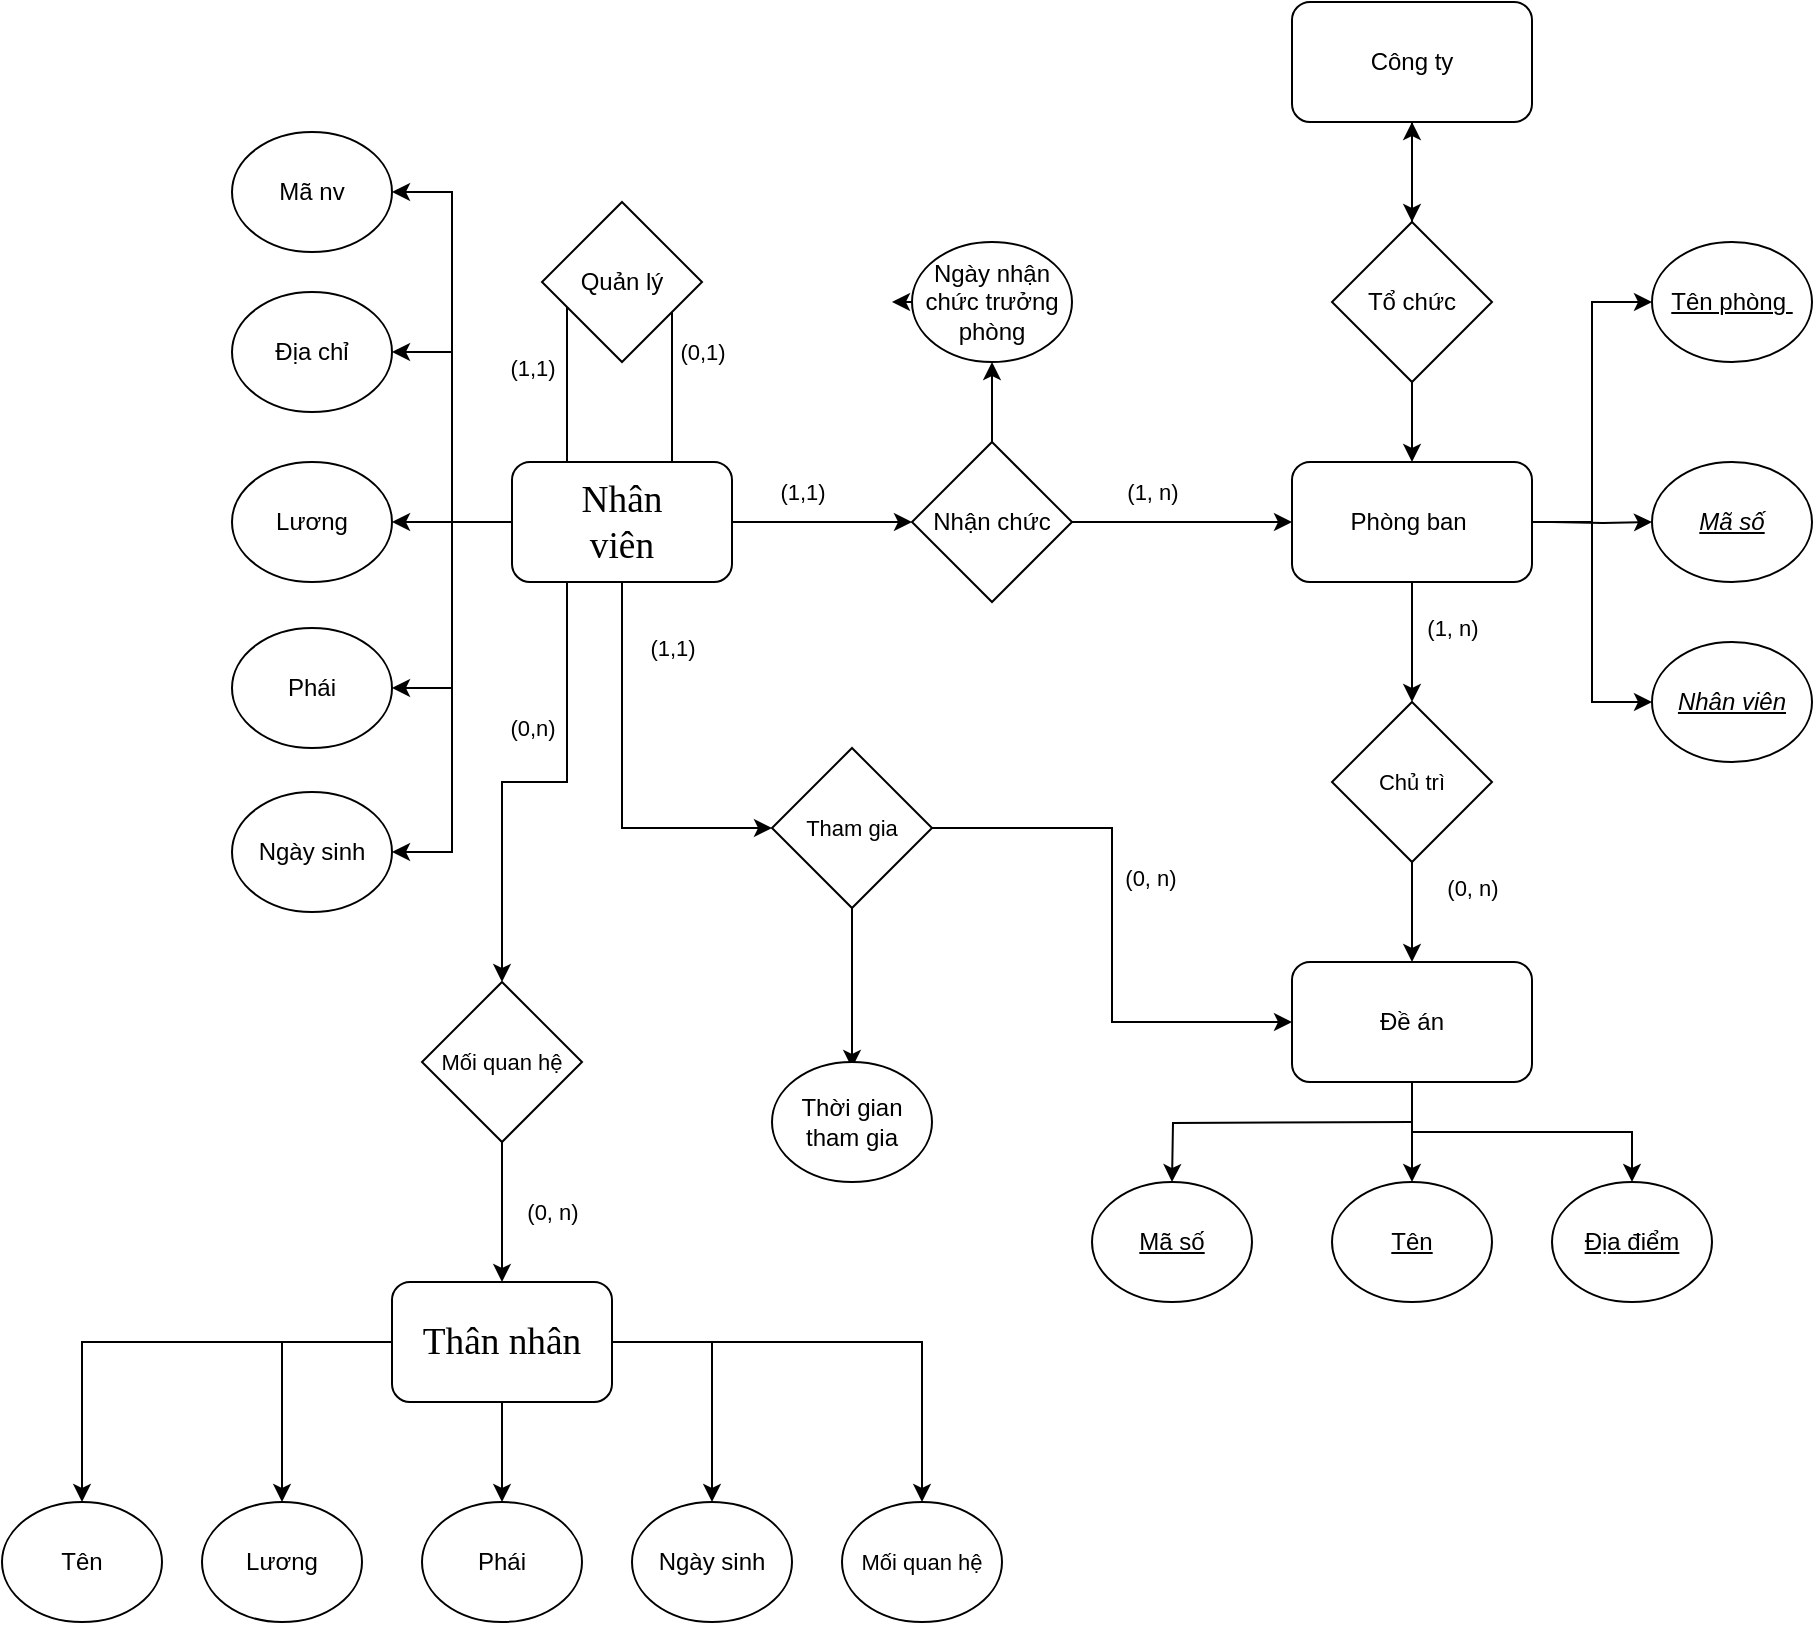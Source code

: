 <mxfile version="28.2.3">
  <diagram id="C5RBs43oDa-KdzZeNtuy" name="Page-1">
    <mxGraphModel dx="2564" dy="878" grid="1" gridSize="10" guides="1" tooltips="1" connect="1" arrows="1" fold="1" page="1" pageScale="1" pageWidth="827" pageHeight="1169" math="0" shadow="0">
      <root>
        <mxCell id="WIyWlLk6GJQsqaUBKTNV-0" />
        <mxCell id="WIyWlLk6GJQsqaUBKTNV-1" parent="WIyWlLk6GJQsqaUBKTNV-0" />
        <mxCell id="ZmpBna1umY-bwQ5UeYMQ-10" value="" style="edgeStyle=orthogonalEdgeStyle;rounded=0;orthogonalLoop=1;jettySize=auto;html=1;" edge="1" parent="WIyWlLk6GJQsqaUBKTNV-1" target="ZmpBna1umY-bwQ5UeYMQ-7">
          <mxGeometry relative="1" as="geometry">
            <mxPoint x="640" y="300" as="sourcePoint" />
          </mxGeometry>
        </mxCell>
        <mxCell id="ZmpBna1umY-bwQ5UeYMQ-11" style="edgeStyle=orthogonalEdgeStyle;rounded=0;orthogonalLoop=1;jettySize=auto;html=1;entryX=0;entryY=0.5;entryDx=0;entryDy=0;" edge="1" parent="WIyWlLk6GJQsqaUBKTNV-1" source="ZmpBna1umY-bwQ5UeYMQ-0" target="ZmpBna1umY-bwQ5UeYMQ-6">
          <mxGeometry relative="1" as="geometry" />
        </mxCell>
        <mxCell id="ZmpBna1umY-bwQ5UeYMQ-12" style="edgeStyle=orthogonalEdgeStyle;rounded=0;orthogonalLoop=1;jettySize=auto;html=1;entryX=0;entryY=0.5;entryDx=0;entryDy=0;" edge="1" parent="WIyWlLk6GJQsqaUBKTNV-1" source="ZmpBna1umY-bwQ5UeYMQ-0" target="ZmpBna1umY-bwQ5UeYMQ-8">
          <mxGeometry relative="1" as="geometry" />
        </mxCell>
        <mxCell id="ZmpBna1umY-bwQ5UeYMQ-34" style="edgeStyle=orthogonalEdgeStyle;shape=connector;rounded=0;orthogonalLoop=1;jettySize=auto;html=1;strokeColor=default;align=center;verticalAlign=middle;fontFamily=Helvetica;fontSize=11;fontColor=default;labelBackgroundColor=default;endArrow=classic;" edge="1" parent="WIyWlLk6GJQsqaUBKTNV-1" source="ZmpBna1umY-bwQ5UeYMQ-0">
          <mxGeometry relative="1" as="geometry">
            <mxPoint x="570" y="390" as="targetPoint" />
          </mxGeometry>
        </mxCell>
        <mxCell id="ZmpBna1umY-bwQ5UeYMQ-0" value="Phòng ban&amp;nbsp;" style="rounded=1;whiteSpace=wrap;html=1;" vertex="1" parent="WIyWlLk6GJQsqaUBKTNV-1">
          <mxGeometry x="510" y="270" width="120" height="60" as="geometry" />
        </mxCell>
        <mxCell id="ZmpBna1umY-bwQ5UeYMQ-42" value="" style="edgeStyle=orthogonalEdgeStyle;shape=connector;rounded=0;orthogonalLoop=1;jettySize=auto;html=1;strokeColor=default;align=center;verticalAlign=middle;fontFamily=Helvetica;fontSize=11;fontColor=default;labelBackgroundColor=default;endArrow=classic;" edge="1" parent="WIyWlLk6GJQsqaUBKTNV-1" source="ZmpBna1umY-bwQ5UeYMQ-1" target="ZmpBna1umY-bwQ5UeYMQ-39">
          <mxGeometry relative="1" as="geometry">
            <Array as="points">
              <mxPoint x="570" y="610" />
              <mxPoint x="570" y="610" />
            </Array>
          </mxGeometry>
        </mxCell>
        <mxCell id="ZmpBna1umY-bwQ5UeYMQ-45" style="edgeStyle=orthogonalEdgeStyle;shape=connector;rounded=0;orthogonalLoop=1;jettySize=auto;html=1;exitX=0.5;exitY=1;exitDx=0;exitDy=0;strokeColor=default;align=center;verticalAlign=middle;fontFamily=Helvetica;fontSize=11;fontColor=default;labelBackgroundColor=default;endArrow=classic;" edge="1" parent="WIyWlLk6GJQsqaUBKTNV-1" source="ZmpBna1umY-bwQ5UeYMQ-1" target="ZmpBna1umY-bwQ5UeYMQ-41">
          <mxGeometry relative="1" as="geometry" />
        </mxCell>
        <mxCell id="ZmpBna1umY-bwQ5UeYMQ-46" style="edgeStyle=orthogonalEdgeStyle;shape=connector;rounded=0;orthogonalLoop=1;jettySize=auto;html=1;strokeColor=default;align=center;verticalAlign=middle;fontFamily=Helvetica;fontSize=11;fontColor=default;labelBackgroundColor=default;endArrow=classic;" edge="1" parent="WIyWlLk6GJQsqaUBKTNV-1">
          <mxGeometry relative="1" as="geometry">
            <mxPoint x="450" y="630" as="targetPoint" />
            <mxPoint x="570" y="600" as="sourcePoint" />
          </mxGeometry>
        </mxCell>
        <mxCell id="ZmpBna1umY-bwQ5UeYMQ-1" value="Đề án" style="rounded=1;whiteSpace=wrap;html=1;" vertex="1" parent="WIyWlLk6GJQsqaUBKTNV-1">
          <mxGeometry x="510" y="520" width="120" height="60" as="geometry" />
        </mxCell>
        <mxCell id="ZmpBna1umY-bwQ5UeYMQ-15" style="edgeStyle=orthogonalEdgeStyle;rounded=0;orthogonalLoop=1;jettySize=auto;html=1;" edge="1" parent="WIyWlLk6GJQsqaUBKTNV-1" source="ZmpBna1umY-bwQ5UeYMQ-2" target="ZmpBna1umY-bwQ5UeYMQ-14">
          <mxGeometry relative="1" as="geometry" />
        </mxCell>
        <mxCell id="ZmpBna1umY-bwQ5UeYMQ-52" value="" style="edgeStyle=orthogonalEdgeStyle;shape=connector;rounded=0;orthogonalLoop=1;jettySize=auto;html=1;strokeColor=default;align=center;verticalAlign=middle;fontFamily=Helvetica;fontSize=11;fontColor=default;labelBackgroundColor=default;endArrow=classic;" edge="1" parent="WIyWlLk6GJQsqaUBKTNV-1" source="ZmpBna1umY-bwQ5UeYMQ-2" target="ZmpBna1umY-bwQ5UeYMQ-49">
          <mxGeometry relative="1" as="geometry" />
        </mxCell>
        <mxCell id="ZmpBna1umY-bwQ5UeYMQ-53" style="edgeStyle=orthogonalEdgeStyle;shape=connector;rounded=0;orthogonalLoop=1;jettySize=auto;html=1;entryX=1;entryY=0.5;entryDx=0;entryDy=0;strokeColor=default;align=center;verticalAlign=middle;fontFamily=Helvetica;fontSize=11;fontColor=default;labelBackgroundColor=default;endArrow=classic;" edge="1" parent="WIyWlLk6GJQsqaUBKTNV-1" source="ZmpBna1umY-bwQ5UeYMQ-2" target="ZmpBna1umY-bwQ5UeYMQ-48">
          <mxGeometry relative="1" as="geometry" />
        </mxCell>
        <mxCell id="ZmpBna1umY-bwQ5UeYMQ-54" style="edgeStyle=orthogonalEdgeStyle;shape=connector;rounded=0;orthogonalLoop=1;jettySize=auto;html=1;entryX=1;entryY=0.5;entryDx=0;entryDy=0;strokeColor=default;align=center;verticalAlign=middle;fontFamily=Helvetica;fontSize=11;fontColor=default;labelBackgroundColor=default;endArrow=classic;" edge="1" parent="WIyWlLk6GJQsqaUBKTNV-1" source="ZmpBna1umY-bwQ5UeYMQ-2" target="ZmpBna1umY-bwQ5UeYMQ-50">
          <mxGeometry relative="1" as="geometry" />
        </mxCell>
        <mxCell id="ZmpBna1umY-bwQ5UeYMQ-55" style="edgeStyle=orthogonalEdgeStyle;shape=connector;rounded=0;orthogonalLoop=1;jettySize=auto;html=1;entryX=1;entryY=0.5;entryDx=0;entryDy=0;strokeColor=default;align=center;verticalAlign=middle;fontFamily=Helvetica;fontSize=11;fontColor=default;labelBackgroundColor=default;endArrow=classic;" edge="1" parent="WIyWlLk6GJQsqaUBKTNV-1" source="ZmpBna1umY-bwQ5UeYMQ-2" target="ZmpBna1umY-bwQ5UeYMQ-47">
          <mxGeometry relative="1" as="geometry" />
        </mxCell>
        <mxCell id="ZmpBna1umY-bwQ5UeYMQ-56" style="edgeStyle=orthogonalEdgeStyle;shape=connector;rounded=0;orthogonalLoop=1;jettySize=auto;html=1;entryX=1;entryY=0.5;entryDx=0;entryDy=0;strokeColor=default;align=center;verticalAlign=middle;fontFamily=Helvetica;fontSize=11;fontColor=default;labelBackgroundColor=default;endArrow=classic;" edge="1" parent="WIyWlLk6GJQsqaUBKTNV-1" source="ZmpBna1umY-bwQ5UeYMQ-2" target="ZmpBna1umY-bwQ5UeYMQ-51">
          <mxGeometry relative="1" as="geometry" />
        </mxCell>
        <mxCell id="ZmpBna1umY-bwQ5UeYMQ-59" style="edgeStyle=orthogonalEdgeStyle;shape=connector;rounded=0;orthogonalLoop=1;jettySize=auto;html=1;entryX=0;entryY=0.5;entryDx=0;entryDy=0;strokeColor=default;align=center;verticalAlign=middle;fontFamily=Helvetica;fontSize=11;fontColor=default;labelBackgroundColor=default;endArrow=classic;" edge="1" parent="WIyWlLk6GJQsqaUBKTNV-1" source="ZmpBna1umY-bwQ5UeYMQ-2" target="ZmpBna1umY-bwQ5UeYMQ-58">
          <mxGeometry relative="1" as="geometry">
            <Array as="points">
              <mxPoint x="175" y="453" />
            </Array>
          </mxGeometry>
        </mxCell>
        <mxCell id="ZmpBna1umY-bwQ5UeYMQ-70" style="edgeStyle=orthogonalEdgeStyle;shape=connector;rounded=0;orthogonalLoop=1;jettySize=auto;html=1;entryX=0;entryY=0.5;entryDx=0;entryDy=0;strokeColor=default;align=center;verticalAlign=middle;fontFamily=Helvetica;fontSize=11;fontColor=default;labelBackgroundColor=default;endArrow=classic;exitX=0.25;exitY=0;exitDx=0;exitDy=0;" edge="1" parent="WIyWlLk6GJQsqaUBKTNV-1" source="ZmpBna1umY-bwQ5UeYMQ-2" target="ZmpBna1umY-bwQ5UeYMQ-68">
          <mxGeometry relative="1" as="geometry">
            <Array as="points">
              <mxPoint x="147" y="180" />
            </Array>
          </mxGeometry>
        </mxCell>
        <mxCell id="ZmpBna1umY-bwQ5UeYMQ-73" style="edgeStyle=orthogonalEdgeStyle;shape=connector;rounded=0;orthogonalLoop=1;jettySize=auto;html=1;entryX=1;entryY=0.5;entryDx=0;entryDy=0;strokeColor=default;align=center;verticalAlign=middle;fontFamily=Helvetica;fontSize=11;fontColor=default;labelBackgroundColor=default;endArrow=classic;" edge="1" parent="WIyWlLk6GJQsqaUBKTNV-1" source="ZmpBna1umY-bwQ5UeYMQ-2" target="ZmpBna1umY-bwQ5UeYMQ-68">
          <mxGeometry relative="1" as="geometry">
            <Array as="points">
              <mxPoint x="200" y="180" />
            </Array>
          </mxGeometry>
        </mxCell>
        <mxCell id="ZmpBna1umY-bwQ5UeYMQ-80" style="edgeStyle=orthogonalEdgeStyle;shape=connector;rounded=0;orthogonalLoop=1;jettySize=auto;html=1;exitX=0.25;exitY=1;exitDx=0;exitDy=0;entryX=0.5;entryY=0;entryDx=0;entryDy=0;strokeColor=default;align=center;verticalAlign=middle;fontFamily=Helvetica;fontSize=11;fontColor=default;labelBackgroundColor=default;endArrow=classic;" edge="1" parent="WIyWlLk6GJQsqaUBKTNV-1" source="ZmpBna1umY-bwQ5UeYMQ-2" target="ZmpBna1umY-bwQ5UeYMQ-79">
          <mxGeometry relative="1" as="geometry" />
        </mxCell>
        <mxCell id="ZmpBna1umY-bwQ5UeYMQ-2" value="&lt;span style=&quot;font-family: &amp;quot;Times New Roman&amp;quot;, serif; font-size: 18.667px;&quot;&gt;Nhân&lt;/span&gt;&lt;br style=&quot;font-family: &amp;quot;Times New Roman&amp;quot;, serif; font-size: 18.667px;&quot;&gt;&lt;span style=&quot;font-family: &amp;quot;Times New Roman&amp;quot;, serif; font-size: 18.667px;&quot;&gt;viên&lt;/span&gt;" style="rounded=1;whiteSpace=wrap;html=1;" vertex="1" parent="WIyWlLk6GJQsqaUBKTNV-1">
          <mxGeometry x="120" y="270" width="110" height="60" as="geometry" />
        </mxCell>
        <mxCell id="ZmpBna1umY-bwQ5UeYMQ-6" value="&lt;u&gt;Tên phòng&amp;nbsp;&lt;/u&gt;" style="ellipse;whiteSpace=wrap;html=1;" vertex="1" parent="WIyWlLk6GJQsqaUBKTNV-1">
          <mxGeometry x="690" y="160" width="80" height="60" as="geometry" />
        </mxCell>
        <mxCell id="ZmpBna1umY-bwQ5UeYMQ-7" value="&lt;i&gt;&lt;u&gt;Mã số&lt;/u&gt;&lt;/i&gt;" style="ellipse;whiteSpace=wrap;html=1;" vertex="1" parent="WIyWlLk6GJQsqaUBKTNV-1">
          <mxGeometry x="690" y="270" width="80" height="60" as="geometry" />
        </mxCell>
        <mxCell id="ZmpBna1umY-bwQ5UeYMQ-8" value="&lt;i&gt;&lt;u&gt;Nhân viên&lt;/u&gt;&lt;/i&gt;" style="ellipse;whiteSpace=wrap;html=1;" vertex="1" parent="WIyWlLk6GJQsqaUBKTNV-1">
          <mxGeometry x="690" y="360" width="80" height="60" as="geometry" />
        </mxCell>
        <mxCell id="ZmpBna1umY-bwQ5UeYMQ-16" style="edgeStyle=orthogonalEdgeStyle;rounded=0;orthogonalLoop=1;jettySize=auto;html=1;entryX=0;entryY=0.5;entryDx=0;entryDy=0;" edge="1" parent="WIyWlLk6GJQsqaUBKTNV-1" source="ZmpBna1umY-bwQ5UeYMQ-14" target="ZmpBna1umY-bwQ5UeYMQ-0">
          <mxGeometry relative="1" as="geometry">
            <mxPoint x="500" y="300" as="targetPoint" />
          </mxGeometry>
        </mxCell>
        <mxCell id="ZmpBna1umY-bwQ5UeYMQ-17" style="edgeStyle=orthogonalEdgeStyle;rounded=0;orthogonalLoop=1;jettySize=auto;html=1;" edge="1" parent="WIyWlLk6GJQsqaUBKTNV-1" source="ZmpBna1umY-bwQ5UeYMQ-14">
          <mxGeometry relative="1" as="geometry">
            <mxPoint x="360" y="220.0" as="targetPoint" />
          </mxGeometry>
        </mxCell>
        <mxCell id="ZmpBna1umY-bwQ5UeYMQ-14" value="Nhận chức" style="rhombus;whiteSpace=wrap;html=1;" vertex="1" parent="WIyWlLk6GJQsqaUBKTNV-1">
          <mxGeometry x="320" y="260" width="80" height="80" as="geometry" />
        </mxCell>
        <mxCell id="ZmpBna1umY-bwQ5UeYMQ-74" style="edgeStyle=orthogonalEdgeStyle;shape=connector;rounded=0;orthogonalLoop=1;jettySize=auto;html=1;exitX=0;exitY=0.5;exitDx=0;exitDy=0;strokeColor=default;align=center;verticalAlign=middle;fontFamily=Helvetica;fontSize=11;fontColor=default;labelBackgroundColor=default;endArrow=classic;" edge="1" parent="WIyWlLk6GJQsqaUBKTNV-1" source="ZmpBna1umY-bwQ5UeYMQ-20">
          <mxGeometry relative="1" as="geometry">
            <mxPoint x="310" y="190.588" as="targetPoint" />
          </mxGeometry>
        </mxCell>
        <mxCell id="ZmpBna1umY-bwQ5UeYMQ-20" value="Ngày nhận chức trưởng phòng" style="ellipse;whiteSpace=wrap;html=1;" vertex="1" parent="WIyWlLk6GJQsqaUBKTNV-1">
          <mxGeometry x="320" y="160" width="80" height="60" as="geometry" />
        </mxCell>
        <mxCell id="ZmpBna1umY-bwQ5UeYMQ-26" style="edgeStyle=orthogonalEdgeStyle;rounded=0;orthogonalLoop=1;jettySize=auto;html=1;" edge="1" parent="WIyWlLk6GJQsqaUBKTNV-1" source="ZmpBna1umY-bwQ5UeYMQ-25">
          <mxGeometry relative="1" as="geometry">
            <mxPoint x="570" y="150.0" as="targetPoint" />
            <Array as="points">
              <mxPoint x="570" y="120" />
            </Array>
          </mxGeometry>
        </mxCell>
        <mxCell id="ZmpBna1umY-bwQ5UeYMQ-25" value="Công ty" style="rounded=1;whiteSpace=wrap;html=1;" vertex="1" parent="WIyWlLk6GJQsqaUBKTNV-1">
          <mxGeometry x="510" y="40" width="120" height="60" as="geometry" />
        </mxCell>
        <mxCell id="ZmpBna1umY-bwQ5UeYMQ-28" value="" style="edgeStyle=orthogonalEdgeStyle;rounded=0;orthogonalLoop=1;jettySize=auto;html=1;" edge="1" parent="WIyWlLk6GJQsqaUBKTNV-1" source="ZmpBna1umY-bwQ5UeYMQ-27" target="ZmpBna1umY-bwQ5UeYMQ-0">
          <mxGeometry relative="1" as="geometry" />
        </mxCell>
        <mxCell id="ZmpBna1umY-bwQ5UeYMQ-27" value="Tổ chức" style="rhombus;whiteSpace=wrap;html=1;" vertex="1" parent="WIyWlLk6GJQsqaUBKTNV-1">
          <mxGeometry x="530" y="150" width="80" height="80" as="geometry" />
        </mxCell>
        <mxCell id="ZmpBna1umY-bwQ5UeYMQ-29" value="" style="edgeStyle=orthogonalEdgeStyle;rounded=0;orthogonalLoop=1;jettySize=auto;labelBorderColor=none;textShadow=0;convertToSvg=0;html=1;" edge="1" parent="WIyWlLk6GJQsqaUBKTNV-1" source="ZmpBna1umY-bwQ5UeYMQ-27" target="ZmpBna1umY-bwQ5UeYMQ-25">
          <mxGeometry relative="1" as="geometry" />
        </mxCell>
        <mxCell id="ZmpBna1umY-bwQ5UeYMQ-31" value="(1,1)" style="text;html=1;align=center;verticalAlign=middle;resizable=0;points=[];autosize=1;strokeColor=none;fillColor=none;fontFamily=Helvetica;fontSize=11;fontColor=default;labelBackgroundColor=default;" vertex="1" parent="WIyWlLk6GJQsqaUBKTNV-1">
          <mxGeometry x="240" y="270" width="50" height="30" as="geometry" />
        </mxCell>
        <mxCell id="ZmpBna1umY-bwQ5UeYMQ-32" value="(1, n)" style="text;html=1;align=center;verticalAlign=middle;resizable=0;points=[];autosize=1;strokeColor=none;fillColor=none;fontFamily=Helvetica;fontSize=11;fontColor=default;labelBackgroundColor=default;" vertex="1" parent="WIyWlLk6GJQsqaUBKTNV-1">
          <mxGeometry x="415" y="270" width="50" height="30" as="geometry" />
        </mxCell>
        <mxCell id="ZmpBna1umY-bwQ5UeYMQ-36" value="" style="edgeStyle=orthogonalEdgeStyle;shape=connector;rounded=0;orthogonalLoop=1;jettySize=auto;html=1;strokeColor=default;align=center;verticalAlign=middle;fontFamily=Helvetica;fontSize=11;fontColor=default;labelBackgroundColor=default;endArrow=classic;" edge="1" parent="WIyWlLk6GJQsqaUBKTNV-1" source="ZmpBna1umY-bwQ5UeYMQ-35" target="ZmpBna1umY-bwQ5UeYMQ-1">
          <mxGeometry relative="1" as="geometry" />
        </mxCell>
        <mxCell id="ZmpBna1umY-bwQ5UeYMQ-35" value="Chủ trì" style="rhombus;whiteSpace=wrap;html=1;fontFamily=Helvetica;fontSize=11;fontColor=default;labelBackgroundColor=default;" vertex="1" parent="WIyWlLk6GJQsqaUBKTNV-1">
          <mxGeometry x="530" y="390" width="80" height="80" as="geometry" />
        </mxCell>
        <mxCell id="ZmpBna1umY-bwQ5UeYMQ-37" value="(1, n)" style="text;html=1;align=center;verticalAlign=middle;resizable=0;points=[];autosize=1;strokeColor=none;fillColor=none;fontFamily=Helvetica;fontSize=11;fontColor=default;labelBackgroundColor=default;" vertex="1" parent="WIyWlLk6GJQsqaUBKTNV-1">
          <mxGeometry x="565" y="338" width="50" height="30" as="geometry" />
        </mxCell>
        <mxCell id="ZmpBna1umY-bwQ5UeYMQ-38" value="(0, n)" style="text;html=1;align=center;verticalAlign=middle;resizable=0;points=[];autosize=1;strokeColor=none;fillColor=none;fontFamily=Helvetica;fontSize=11;fontColor=default;labelBackgroundColor=default;" vertex="1" parent="WIyWlLk6GJQsqaUBKTNV-1">
          <mxGeometry x="575" y="468" width="50" height="30" as="geometry" />
        </mxCell>
        <mxCell id="ZmpBna1umY-bwQ5UeYMQ-39" value="&lt;u&gt;Tên&lt;/u&gt;" style="ellipse;whiteSpace=wrap;html=1;" vertex="1" parent="WIyWlLk6GJQsqaUBKTNV-1">
          <mxGeometry x="530" y="630" width="80" height="60" as="geometry" />
        </mxCell>
        <mxCell id="ZmpBna1umY-bwQ5UeYMQ-40" value="&lt;u&gt;Mã số&lt;/u&gt;" style="ellipse;whiteSpace=wrap;html=1;" vertex="1" parent="WIyWlLk6GJQsqaUBKTNV-1">
          <mxGeometry x="410" y="630" width="80" height="60" as="geometry" />
        </mxCell>
        <mxCell id="ZmpBna1umY-bwQ5UeYMQ-41" value="&lt;u&gt;Địa điểm&lt;/u&gt;" style="ellipse;whiteSpace=wrap;html=1;" vertex="1" parent="WIyWlLk6GJQsqaUBKTNV-1">
          <mxGeometry x="640" y="630" width="80" height="60" as="geometry" />
        </mxCell>
        <mxCell id="ZmpBna1umY-bwQ5UeYMQ-47" value="Mã nv" style="ellipse;whiteSpace=wrap;html=1;" vertex="1" parent="WIyWlLk6GJQsqaUBKTNV-1">
          <mxGeometry x="-20" y="105" width="80" height="60" as="geometry" />
        </mxCell>
        <mxCell id="ZmpBna1umY-bwQ5UeYMQ-48" value="Địa chỉ" style="ellipse;whiteSpace=wrap;html=1;" vertex="1" parent="WIyWlLk6GJQsqaUBKTNV-1">
          <mxGeometry x="-20" y="185" width="80" height="60" as="geometry" />
        </mxCell>
        <mxCell id="ZmpBna1umY-bwQ5UeYMQ-49" value="Lương" style="ellipse;whiteSpace=wrap;html=1;" vertex="1" parent="WIyWlLk6GJQsqaUBKTNV-1">
          <mxGeometry x="-20" y="270" width="80" height="60" as="geometry" />
        </mxCell>
        <mxCell id="ZmpBna1umY-bwQ5UeYMQ-50" value="Phái" style="ellipse;whiteSpace=wrap;html=1;" vertex="1" parent="WIyWlLk6GJQsqaUBKTNV-1">
          <mxGeometry x="-20" y="353" width="80" height="60" as="geometry" />
        </mxCell>
        <mxCell id="ZmpBna1umY-bwQ5UeYMQ-51" value="Ngày sinh" style="ellipse;whiteSpace=wrap;html=1;" vertex="1" parent="WIyWlLk6GJQsqaUBKTNV-1">
          <mxGeometry x="-20" y="435" width="80" height="60" as="geometry" />
        </mxCell>
        <mxCell id="ZmpBna1umY-bwQ5UeYMQ-60" style="edgeStyle=orthogonalEdgeStyle;shape=connector;rounded=0;orthogonalLoop=1;jettySize=auto;html=1;entryX=0;entryY=0.5;entryDx=0;entryDy=0;strokeColor=default;align=center;verticalAlign=middle;fontFamily=Helvetica;fontSize=11;fontColor=default;labelBackgroundColor=default;endArrow=classic;" edge="1" parent="WIyWlLk6GJQsqaUBKTNV-1" source="ZmpBna1umY-bwQ5UeYMQ-58" target="ZmpBna1umY-bwQ5UeYMQ-1">
          <mxGeometry relative="1" as="geometry" />
        </mxCell>
        <mxCell id="ZmpBna1umY-bwQ5UeYMQ-64" value="" style="edgeStyle=orthogonalEdgeStyle;shape=connector;rounded=0;orthogonalLoop=1;jettySize=auto;html=1;strokeColor=default;align=center;verticalAlign=middle;fontFamily=Helvetica;fontSize=11;fontColor=default;labelBackgroundColor=default;endArrow=classic;" edge="1" parent="WIyWlLk6GJQsqaUBKTNV-1" source="ZmpBna1umY-bwQ5UeYMQ-58">
          <mxGeometry relative="1" as="geometry">
            <mxPoint x="290" y="573.0" as="targetPoint" />
          </mxGeometry>
        </mxCell>
        <mxCell id="ZmpBna1umY-bwQ5UeYMQ-58" value="Tham gia" style="rhombus;whiteSpace=wrap;html=1;fontFamily=Helvetica;fontSize=11;fontColor=default;labelBackgroundColor=default;" vertex="1" parent="WIyWlLk6GJQsqaUBKTNV-1">
          <mxGeometry x="250" y="413" width="80" height="80" as="geometry" />
        </mxCell>
        <mxCell id="ZmpBna1umY-bwQ5UeYMQ-61" value="(1,1)" style="text;html=1;align=center;verticalAlign=middle;resizable=0;points=[];autosize=1;strokeColor=none;fillColor=none;fontFamily=Helvetica;fontSize=11;fontColor=default;labelBackgroundColor=default;" vertex="1" parent="WIyWlLk6GJQsqaUBKTNV-1">
          <mxGeometry x="175" y="348" width="50" height="30" as="geometry" />
        </mxCell>
        <mxCell id="ZmpBna1umY-bwQ5UeYMQ-62" value="(0, n)" style="text;html=1;align=center;verticalAlign=middle;resizable=0;points=[];autosize=1;strokeColor=none;fillColor=none;fontFamily=Helvetica;fontSize=11;fontColor=default;labelBackgroundColor=default;" vertex="1" parent="WIyWlLk6GJQsqaUBKTNV-1">
          <mxGeometry x="414" y="463" width="50" height="30" as="geometry" />
        </mxCell>
        <mxCell id="ZmpBna1umY-bwQ5UeYMQ-65" value="Thời gian tham gia" style="ellipse;whiteSpace=wrap;html=1;" vertex="1" parent="WIyWlLk6GJQsqaUBKTNV-1">
          <mxGeometry x="250" y="570" width="80" height="60" as="geometry" />
        </mxCell>
        <mxCell id="ZmpBna1umY-bwQ5UeYMQ-68" value="Quản lý" style="rhombus;whiteSpace=wrap;html=1;" vertex="1" parent="WIyWlLk6GJQsqaUBKTNV-1">
          <mxGeometry x="135" y="140" width="80" height="80" as="geometry" />
        </mxCell>
        <mxCell id="ZmpBna1umY-bwQ5UeYMQ-75" value="(1,1)" style="text;html=1;align=center;verticalAlign=middle;resizable=0;points=[];autosize=1;strokeColor=none;fillColor=none;fontFamily=Helvetica;fontSize=11;fontColor=default;labelBackgroundColor=default;" vertex="1" parent="WIyWlLk6GJQsqaUBKTNV-1">
          <mxGeometry x="105" y="208" width="50" height="30" as="geometry" />
        </mxCell>
        <mxCell id="ZmpBna1umY-bwQ5UeYMQ-76" value="(0,1)" style="text;html=1;align=center;verticalAlign=middle;resizable=0;points=[];autosize=1;strokeColor=none;fillColor=none;fontFamily=Helvetica;fontSize=11;fontColor=default;labelBackgroundColor=default;" vertex="1" parent="WIyWlLk6GJQsqaUBKTNV-1">
          <mxGeometry x="190" y="200" width="50" height="30" as="geometry" />
        </mxCell>
        <mxCell id="ZmpBna1umY-bwQ5UeYMQ-90" value="" style="edgeStyle=orthogonalEdgeStyle;shape=connector;rounded=0;orthogonalLoop=1;jettySize=auto;html=1;strokeColor=default;align=center;verticalAlign=middle;fontFamily=Helvetica;fontSize=11;fontColor=default;labelBackgroundColor=default;endArrow=classic;" edge="1" parent="WIyWlLk6GJQsqaUBKTNV-1" source="ZmpBna1umY-bwQ5UeYMQ-77" target="ZmpBna1umY-bwQ5UeYMQ-85">
          <mxGeometry relative="1" as="geometry" />
        </mxCell>
        <mxCell id="ZmpBna1umY-bwQ5UeYMQ-91" style="edgeStyle=orthogonalEdgeStyle;shape=connector;rounded=0;orthogonalLoop=1;jettySize=auto;html=1;entryX=0.5;entryY=0;entryDx=0;entryDy=0;strokeColor=default;align=center;verticalAlign=middle;fontFamily=Helvetica;fontSize=11;fontColor=default;labelBackgroundColor=default;endArrow=classic;" edge="1" parent="WIyWlLk6GJQsqaUBKTNV-1" source="ZmpBna1umY-bwQ5UeYMQ-77" target="ZmpBna1umY-bwQ5UeYMQ-87">
          <mxGeometry relative="1" as="geometry" />
        </mxCell>
        <mxCell id="ZmpBna1umY-bwQ5UeYMQ-92" style="edgeStyle=orthogonalEdgeStyle;shape=connector;rounded=0;orthogonalLoop=1;jettySize=auto;html=1;entryX=0.5;entryY=0;entryDx=0;entryDy=0;strokeColor=default;align=center;verticalAlign=middle;fontFamily=Helvetica;fontSize=11;fontColor=default;labelBackgroundColor=default;endArrow=classic;" edge="1" parent="WIyWlLk6GJQsqaUBKTNV-1" source="ZmpBna1umY-bwQ5UeYMQ-77" target="ZmpBna1umY-bwQ5UeYMQ-88">
          <mxGeometry relative="1" as="geometry" />
        </mxCell>
        <mxCell id="ZmpBna1umY-bwQ5UeYMQ-93" style="edgeStyle=orthogonalEdgeStyle;shape=connector;rounded=0;orthogonalLoop=1;jettySize=auto;html=1;entryX=0.5;entryY=0;entryDx=0;entryDy=0;strokeColor=default;align=center;verticalAlign=middle;fontFamily=Helvetica;fontSize=11;fontColor=default;labelBackgroundColor=default;endArrow=classic;" edge="1" parent="WIyWlLk6GJQsqaUBKTNV-1" source="ZmpBna1umY-bwQ5UeYMQ-77" target="ZmpBna1umY-bwQ5UeYMQ-84">
          <mxGeometry relative="1" as="geometry" />
        </mxCell>
        <mxCell id="ZmpBna1umY-bwQ5UeYMQ-94" style="edgeStyle=orthogonalEdgeStyle;shape=connector;rounded=0;orthogonalLoop=1;jettySize=auto;html=1;entryX=0.5;entryY=0;entryDx=0;entryDy=0;strokeColor=default;align=center;verticalAlign=middle;fontFamily=Helvetica;fontSize=11;fontColor=default;labelBackgroundColor=default;endArrow=classic;" edge="1" parent="WIyWlLk6GJQsqaUBKTNV-1" source="ZmpBna1umY-bwQ5UeYMQ-77" target="ZmpBna1umY-bwQ5UeYMQ-86">
          <mxGeometry relative="1" as="geometry" />
        </mxCell>
        <mxCell id="ZmpBna1umY-bwQ5UeYMQ-77" value="&lt;font face=&quot;Times New Roman, serif&quot;&gt;&lt;span style=&quot;font-size: 18.667px;&quot;&gt;Thân nhân&lt;/span&gt;&lt;/font&gt;" style="rounded=1;whiteSpace=wrap;html=1;" vertex="1" parent="WIyWlLk6GJQsqaUBKTNV-1">
          <mxGeometry x="60" y="680" width="110" height="60" as="geometry" />
        </mxCell>
        <mxCell id="ZmpBna1umY-bwQ5UeYMQ-81" style="edgeStyle=orthogonalEdgeStyle;shape=connector;rounded=0;orthogonalLoop=1;jettySize=auto;html=1;entryX=0.5;entryY=0;entryDx=0;entryDy=0;strokeColor=default;align=center;verticalAlign=middle;fontFamily=Helvetica;fontSize=11;fontColor=default;labelBackgroundColor=default;endArrow=classic;" edge="1" parent="WIyWlLk6GJQsqaUBKTNV-1" source="ZmpBna1umY-bwQ5UeYMQ-79" target="ZmpBna1umY-bwQ5UeYMQ-77">
          <mxGeometry relative="1" as="geometry" />
        </mxCell>
        <mxCell id="ZmpBna1umY-bwQ5UeYMQ-79" value="Mối quan hệ" style="rhombus;whiteSpace=wrap;html=1;fontFamily=Helvetica;fontSize=11;fontColor=default;labelBackgroundColor=default;" vertex="1" parent="WIyWlLk6GJQsqaUBKTNV-1">
          <mxGeometry x="75" y="530" width="80" height="80" as="geometry" />
        </mxCell>
        <mxCell id="ZmpBna1umY-bwQ5UeYMQ-82" value="(0,n)" style="text;html=1;align=center;verticalAlign=middle;resizable=0;points=[];autosize=1;strokeColor=none;fillColor=none;fontFamily=Helvetica;fontSize=11;fontColor=default;labelBackgroundColor=default;" vertex="1" parent="WIyWlLk6GJQsqaUBKTNV-1">
          <mxGeometry x="105" y="388" width="50" height="30" as="geometry" />
        </mxCell>
        <mxCell id="ZmpBna1umY-bwQ5UeYMQ-83" value="(0, n)" style="text;html=1;align=center;verticalAlign=middle;resizable=0;points=[];autosize=1;strokeColor=none;fillColor=none;fontFamily=Helvetica;fontSize=11;fontColor=default;labelBackgroundColor=default;" vertex="1" parent="WIyWlLk6GJQsqaUBKTNV-1">
          <mxGeometry x="115" y="630" width="50" height="30" as="geometry" />
        </mxCell>
        <mxCell id="ZmpBna1umY-bwQ5UeYMQ-84" value="Lương" style="ellipse;whiteSpace=wrap;html=1;" vertex="1" parent="WIyWlLk6GJQsqaUBKTNV-1">
          <mxGeometry x="-35" y="790" width="80" height="60" as="geometry" />
        </mxCell>
        <mxCell id="ZmpBna1umY-bwQ5UeYMQ-85" value="Phái" style="ellipse;whiteSpace=wrap;html=1;" vertex="1" parent="WIyWlLk6GJQsqaUBKTNV-1">
          <mxGeometry x="75" y="790" width="80" height="60" as="geometry" />
        </mxCell>
        <mxCell id="ZmpBna1umY-bwQ5UeYMQ-86" value="Tên" style="ellipse;whiteSpace=wrap;html=1;" vertex="1" parent="WIyWlLk6GJQsqaUBKTNV-1">
          <mxGeometry x="-135" y="790" width="80" height="60" as="geometry" />
        </mxCell>
        <mxCell id="ZmpBna1umY-bwQ5UeYMQ-87" value="Ngày sinh" style="ellipse;whiteSpace=wrap;html=1;" vertex="1" parent="WIyWlLk6GJQsqaUBKTNV-1">
          <mxGeometry x="180" y="790" width="80" height="60" as="geometry" />
        </mxCell>
        <mxCell id="ZmpBna1umY-bwQ5UeYMQ-88" value="&lt;span style=&quot;font-size: 11px; background-color: rgb(255, 255, 255);&quot;&gt;Mối quan hệ&lt;/span&gt;" style="ellipse;whiteSpace=wrap;html=1;" vertex="1" parent="WIyWlLk6GJQsqaUBKTNV-1">
          <mxGeometry x="285" y="790" width="80" height="60" as="geometry" />
        </mxCell>
      </root>
    </mxGraphModel>
  </diagram>
</mxfile>
